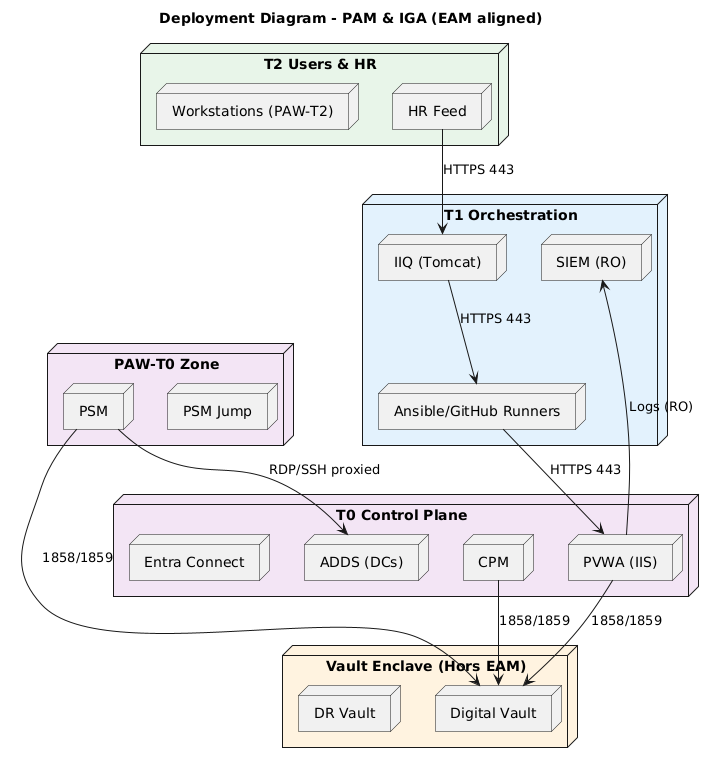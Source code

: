 @startuml
title Deployment Diagram – PAM & IGA (EAM aligned)

skinparam shadowing false
skinparam defaultFontName DejaVu Sans

node "PAW-T0 Zone" #F3E5F5 {
  node "PSM Jump" as PSMJ
  node "PSM" as PSM
}

node "T0 Control Plane" #F3E5F5 {
  node "PVWA (IIS)" as PVWA
  node "CPM" as CPM
  node "ADDS (DCs)" as DC
  node "Entra Connect" as CNX
}

node "Vault Enclave (Hors EAM)" #FFF3E0 {
  node "Digital Vault" as VAULT
  node "DR Vault" as DRV
}

node "T1 Orchestration" #E3F2FD {
  node "IIQ (Tomcat)" as IIQ
  node "Ansible/GitHub Runners" as BRK
  node "SIEM (RO)" as SIEM
}

node "T2 Users & HR" #E8F5E9 {
  node "HR Feed" as HR
  node "Workstations (PAW-T2)" as WS
}

BRK --> PVWA : HTTPS 443
PVWA --> VAULT : 1858/1859
CPM --> VAULT : 1858/1859
PSM --> VAULT : 1858/1859
PSM --> DC : RDP/SSH proxied
IIQ --> BRK : HTTPS 443
HR --> IIQ : HTTPS 443
PVWA --> SIEM : Logs (RO)

@enduml
